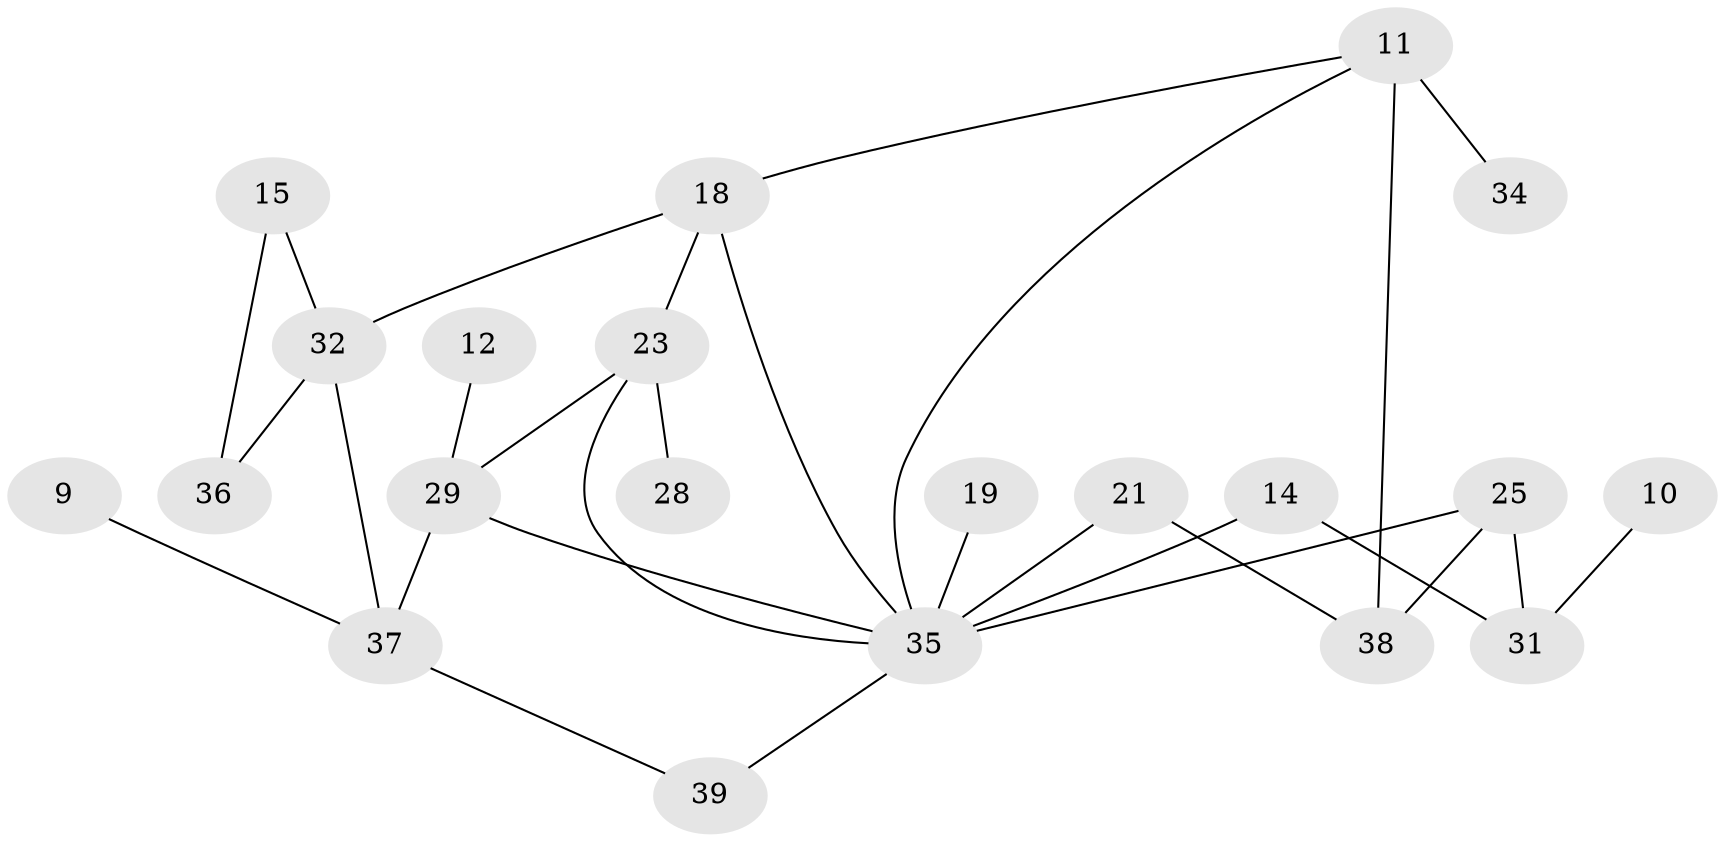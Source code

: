 // original degree distribution, {3: 0.22077922077922077, 1: 0.2597402597402597, 0: 0.2077922077922078, 4: 0.06493506493506493, 2: 0.2077922077922078, 5: 0.03896103896103896}
// Generated by graph-tools (version 1.1) at 2025/25/03/09/25 03:25:18]
// undirected, 21 vertices, 29 edges
graph export_dot {
graph [start="1"]
  node [color=gray90,style=filled];
  9;
  10;
  11;
  12;
  14;
  15;
  18;
  19;
  21;
  23;
  25;
  28;
  29;
  31;
  32;
  34;
  35;
  36;
  37;
  38;
  39;
  9 -- 37 [weight=1.0];
  10 -- 31 [weight=1.0];
  11 -- 18 [weight=1.0];
  11 -- 34 [weight=2.0];
  11 -- 35 [weight=1.0];
  11 -- 38 [weight=1.0];
  12 -- 29 [weight=1.0];
  14 -- 31 [weight=1.0];
  14 -- 35 [weight=2.0];
  15 -- 32 [weight=1.0];
  15 -- 36 [weight=1.0];
  18 -- 23 [weight=1.0];
  18 -- 32 [weight=1.0];
  18 -- 35 [weight=1.0];
  19 -- 35 [weight=1.0];
  21 -- 35 [weight=1.0];
  21 -- 38 [weight=1.0];
  23 -- 28 [weight=1.0];
  23 -- 29 [weight=1.0];
  23 -- 35 [weight=1.0];
  25 -- 31 [weight=1.0];
  25 -- 35 [weight=1.0];
  25 -- 38 [weight=1.0];
  29 -- 35 [weight=1.0];
  29 -- 37 [weight=1.0];
  32 -- 36 [weight=1.0];
  32 -- 37 [weight=1.0];
  35 -- 39 [weight=1.0];
  37 -- 39 [weight=1.0];
}
